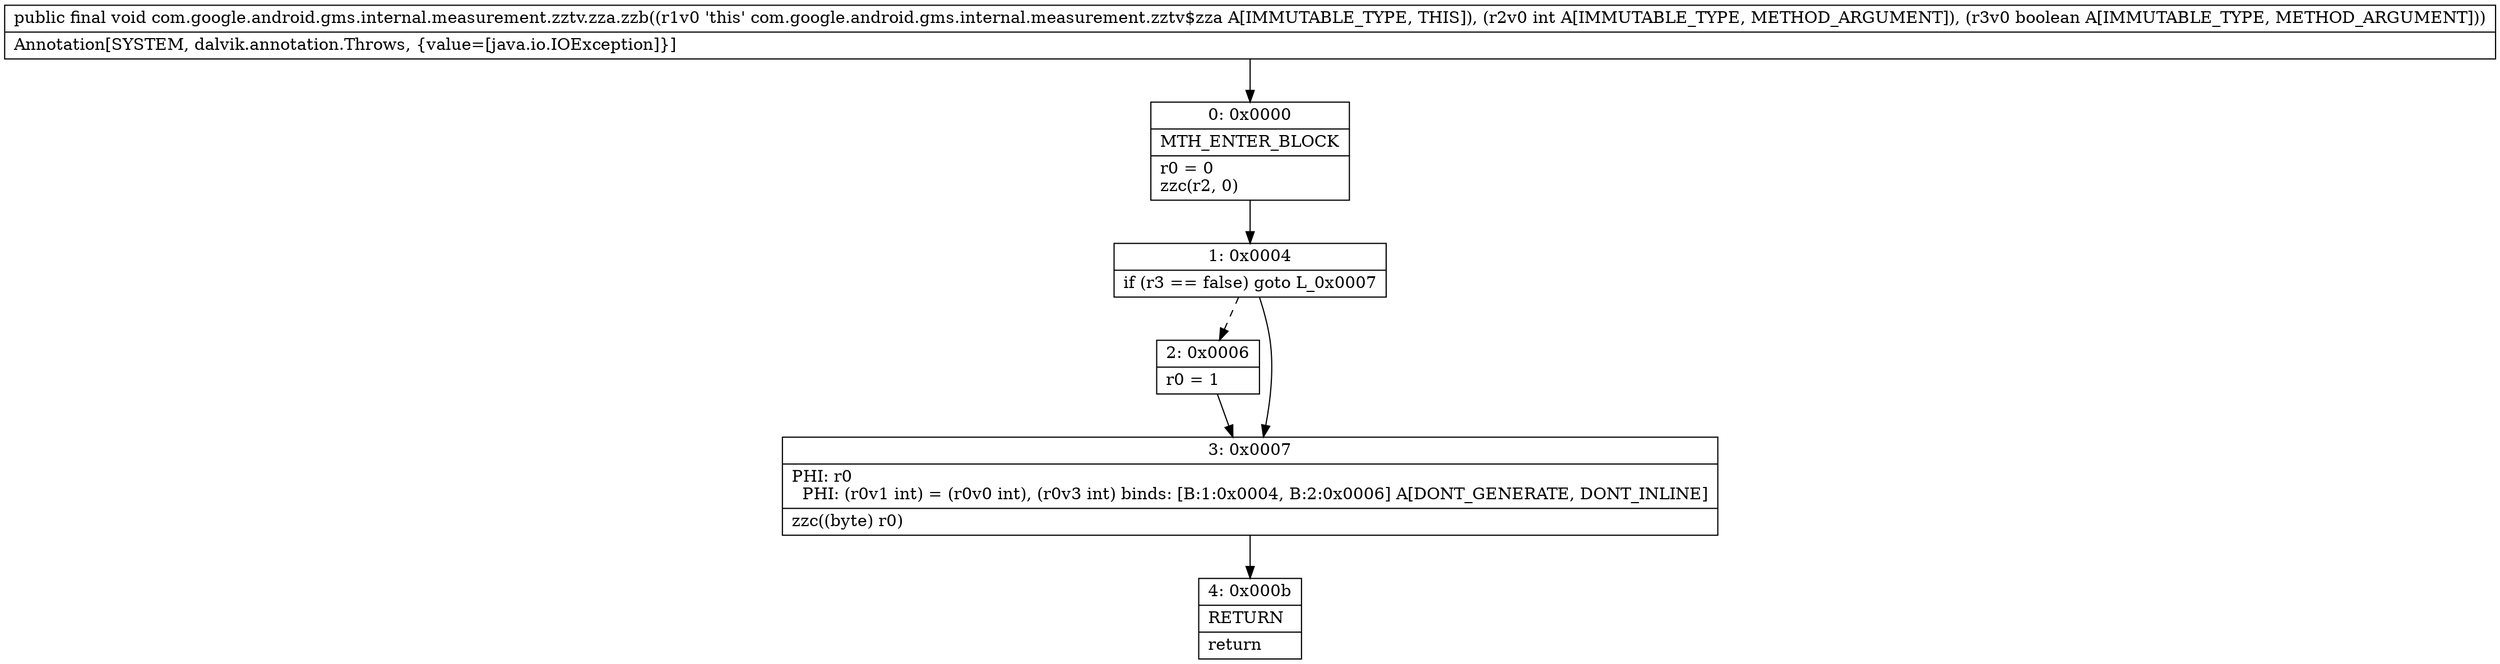 digraph "CFG forcom.google.android.gms.internal.measurement.zztv.zza.zzb(IZ)V" {
Node_0 [shape=record,label="{0\:\ 0x0000|MTH_ENTER_BLOCK\l|r0 = 0\lzzc(r2, 0)\l}"];
Node_1 [shape=record,label="{1\:\ 0x0004|if (r3 == false) goto L_0x0007\l}"];
Node_2 [shape=record,label="{2\:\ 0x0006|r0 = 1\l}"];
Node_3 [shape=record,label="{3\:\ 0x0007|PHI: r0 \l  PHI: (r0v1 int) = (r0v0 int), (r0v3 int) binds: [B:1:0x0004, B:2:0x0006] A[DONT_GENERATE, DONT_INLINE]\l|zzc((byte) r0)\l}"];
Node_4 [shape=record,label="{4\:\ 0x000b|RETURN\l|return\l}"];
MethodNode[shape=record,label="{public final void com.google.android.gms.internal.measurement.zztv.zza.zzb((r1v0 'this' com.google.android.gms.internal.measurement.zztv$zza A[IMMUTABLE_TYPE, THIS]), (r2v0 int A[IMMUTABLE_TYPE, METHOD_ARGUMENT]), (r3v0 boolean A[IMMUTABLE_TYPE, METHOD_ARGUMENT]))  | Annotation[SYSTEM, dalvik.annotation.Throws, \{value=[java.io.IOException]\}]\l}"];
MethodNode -> Node_0;
Node_0 -> Node_1;
Node_1 -> Node_2[style=dashed];
Node_1 -> Node_3;
Node_2 -> Node_3;
Node_3 -> Node_4;
}

